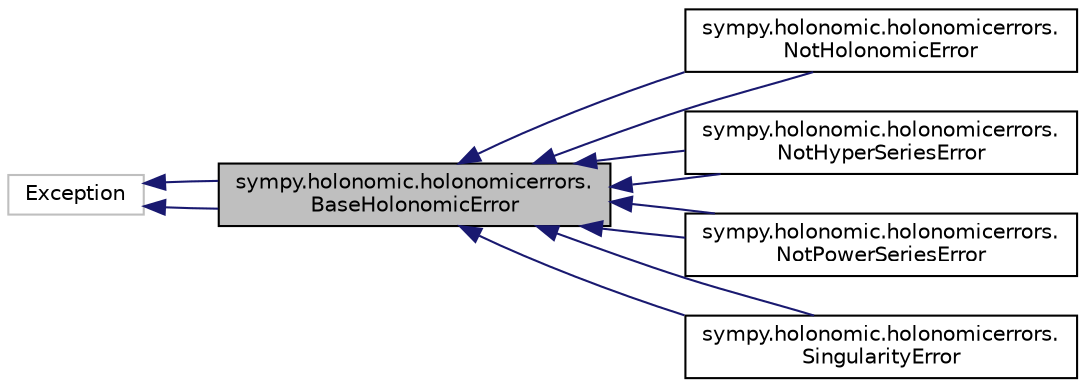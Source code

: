 digraph "sympy.holonomic.holonomicerrors.BaseHolonomicError"
{
 // LATEX_PDF_SIZE
  edge [fontname="Helvetica",fontsize="10",labelfontname="Helvetica",labelfontsize="10"];
  node [fontname="Helvetica",fontsize="10",shape=record];
  rankdir="LR";
  Node1 [label="sympy.holonomic.holonomicerrors.\lBaseHolonomicError",height=0.2,width=0.4,color="black", fillcolor="grey75", style="filled", fontcolor="black",tooltip=" "];
  Node2 -> Node1 [dir="back",color="midnightblue",fontsize="10",style="solid",fontname="Helvetica"];
  Node2 [label="Exception",height=0.2,width=0.4,color="grey75", fillcolor="white", style="filled",tooltip=" "];
  Node2 -> Node1 [dir="back",color="midnightblue",fontsize="10",style="solid",fontname="Helvetica"];
  Node1 -> Node3 [dir="back",color="midnightblue",fontsize="10",style="solid",fontname="Helvetica"];
  Node3 [label="sympy.holonomic.holonomicerrors.\lNotHolonomicError",height=0.2,width=0.4,color="black", fillcolor="white", style="filled",URL="$classsympy_1_1holonomic_1_1holonomicerrors_1_1NotHolonomicError.html",tooltip=" "];
  Node1 -> Node3 [dir="back",color="midnightblue",fontsize="10",style="solid",fontname="Helvetica"];
  Node1 -> Node4 [dir="back",color="midnightblue",fontsize="10",style="solid",fontname="Helvetica"];
  Node4 [label="sympy.holonomic.holonomicerrors.\lNotHyperSeriesError",height=0.2,width=0.4,color="black", fillcolor="white", style="filled",URL="$classsympy_1_1holonomic_1_1holonomicerrors_1_1NotHyperSeriesError.html",tooltip=" "];
  Node1 -> Node4 [dir="back",color="midnightblue",fontsize="10",style="solid",fontname="Helvetica"];
  Node1 -> Node5 [dir="back",color="midnightblue",fontsize="10",style="solid",fontname="Helvetica"];
  Node5 [label="sympy.holonomic.holonomicerrors.\lNotPowerSeriesError",height=0.2,width=0.4,color="black", fillcolor="white", style="filled",URL="$classsympy_1_1holonomic_1_1holonomicerrors_1_1NotPowerSeriesError.html",tooltip=" "];
  Node1 -> Node5 [dir="back",color="midnightblue",fontsize="10",style="solid",fontname="Helvetica"];
  Node1 -> Node6 [dir="back",color="midnightblue",fontsize="10",style="solid",fontname="Helvetica"];
  Node6 [label="sympy.holonomic.holonomicerrors.\lSingularityError",height=0.2,width=0.4,color="black", fillcolor="white", style="filled",URL="$classsympy_1_1holonomic_1_1holonomicerrors_1_1SingularityError.html",tooltip=" "];
  Node1 -> Node6 [dir="back",color="midnightblue",fontsize="10",style="solid",fontname="Helvetica"];
}

